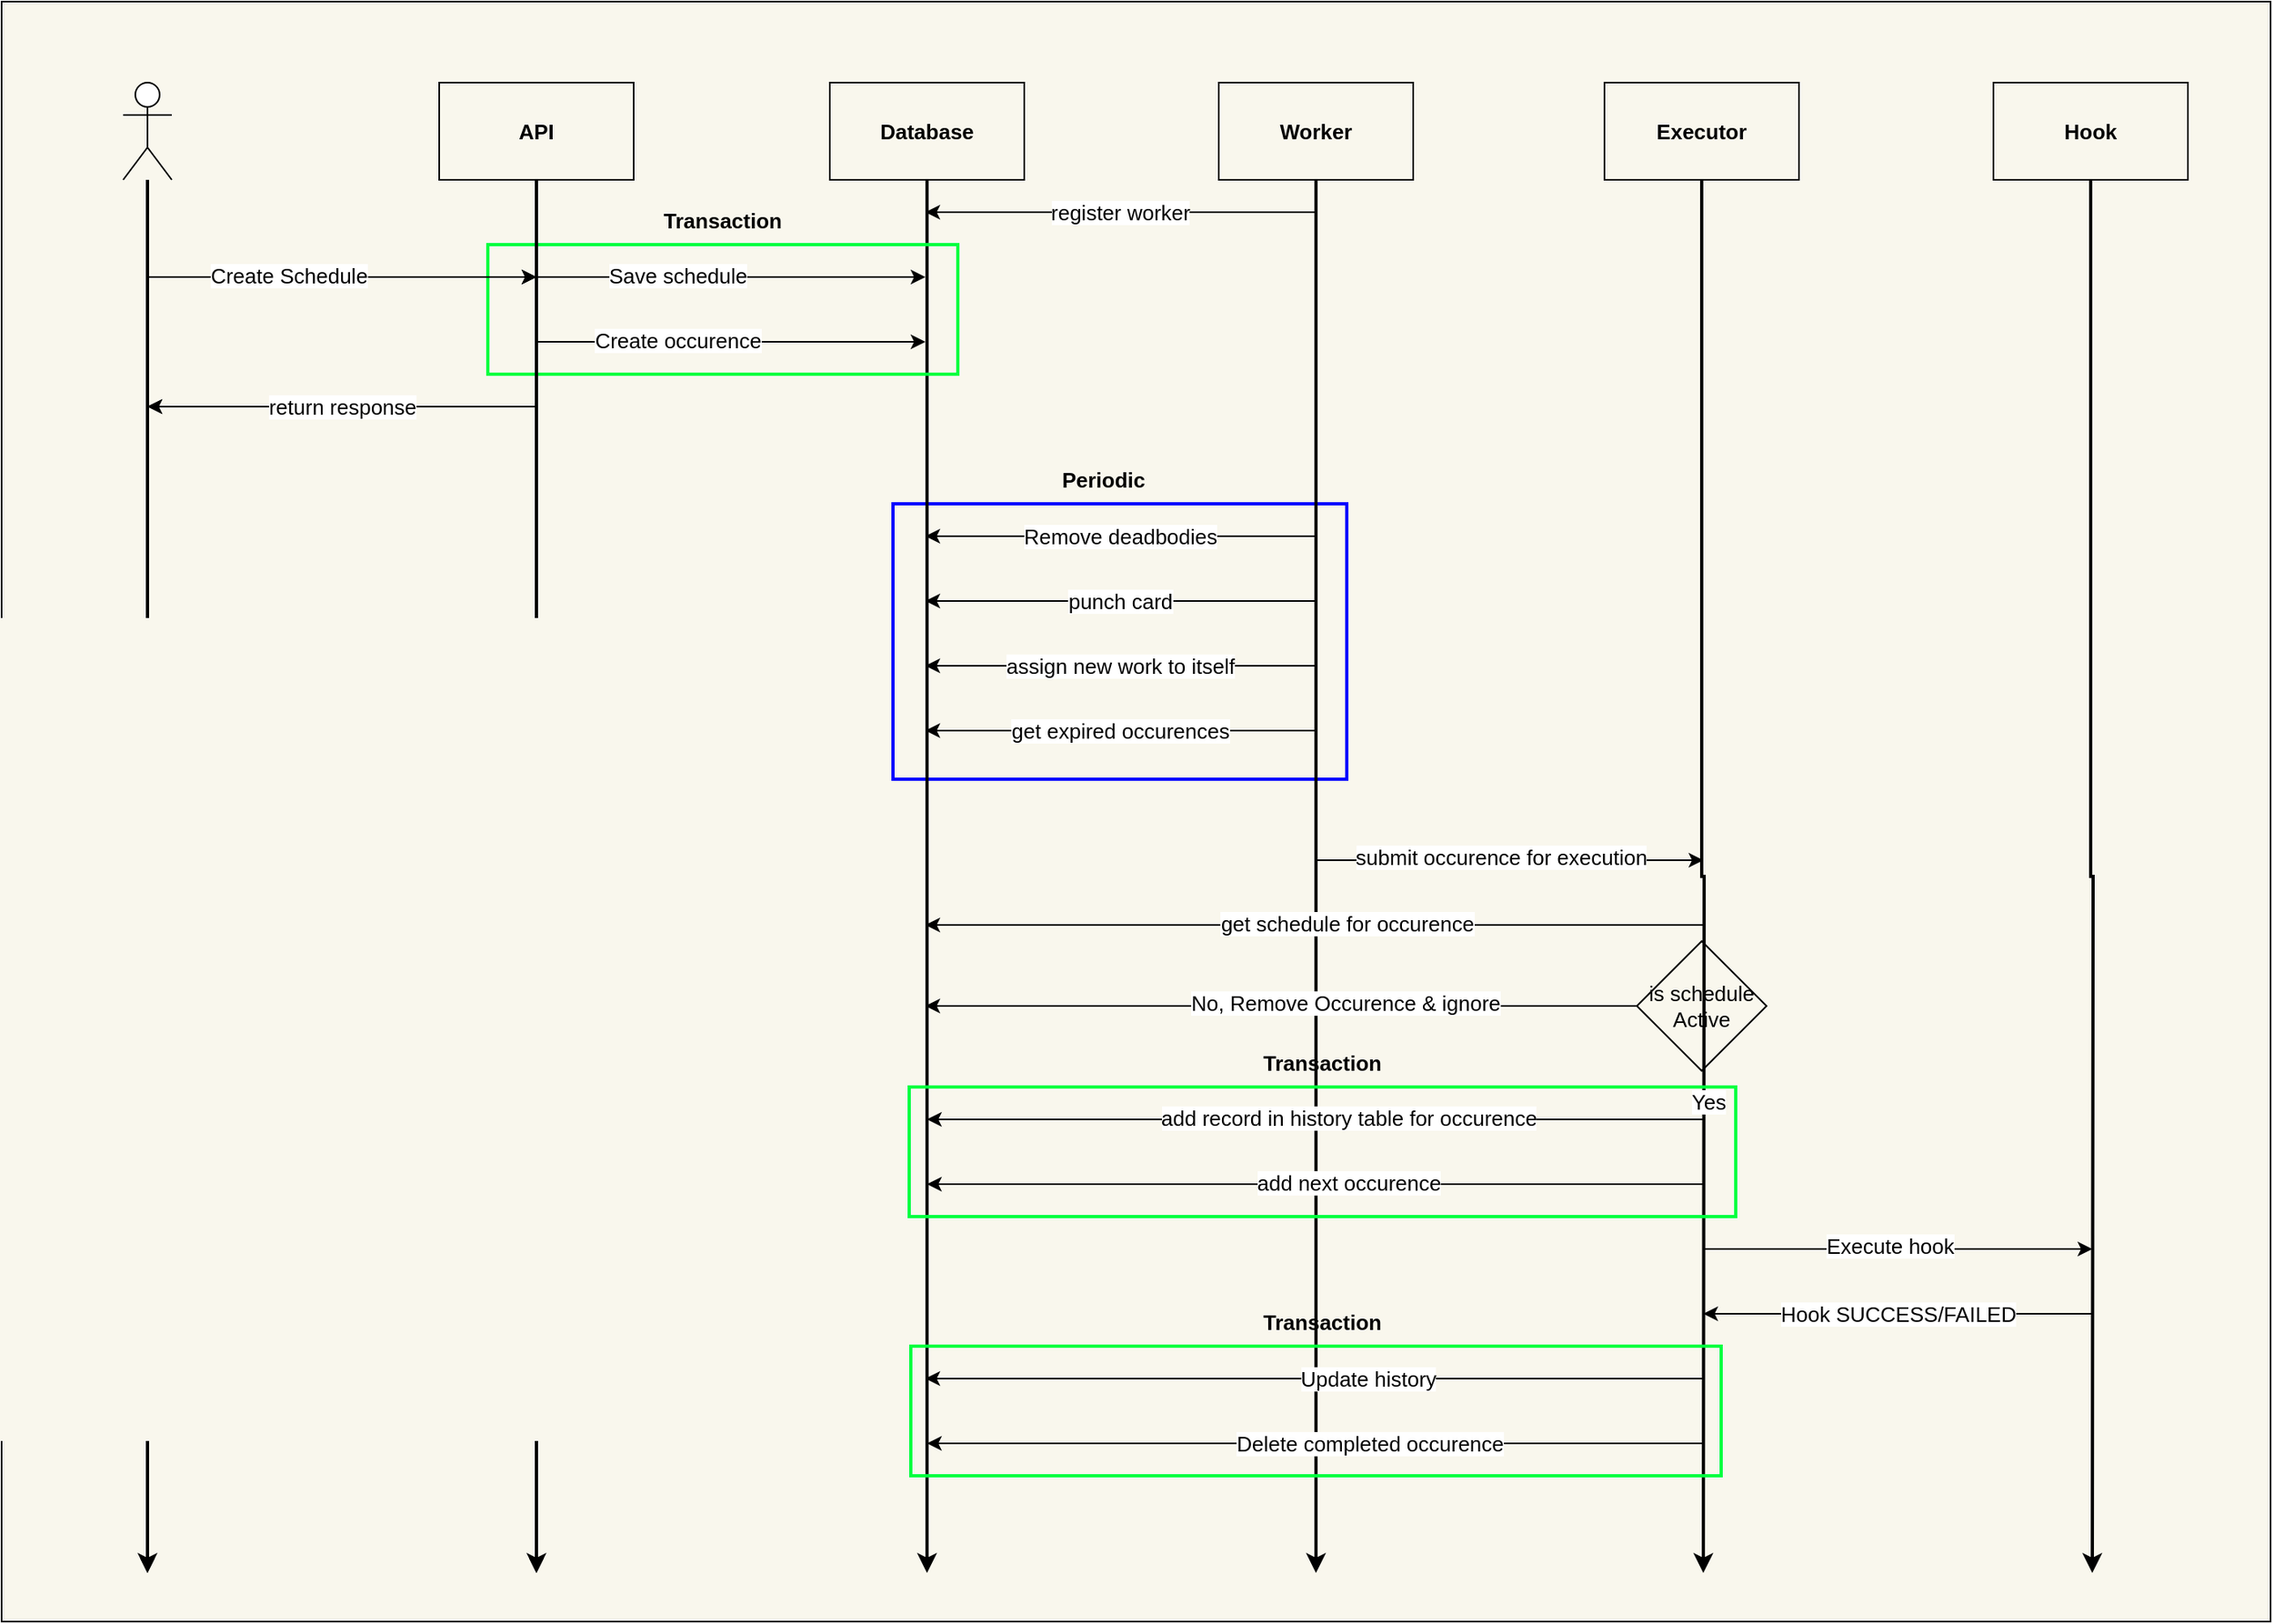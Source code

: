 <mxfile>
    <diagram id="BpIwMMfw0xPvnEg0o2dw" name="Page-1">
        <mxGraphModel dx="1386" dy="784" grid="1" gridSize="10" guides="1" tooltips="1" connect="1" arrows="1" fold="1" page="1" pageScale="1" pageWidth="850" pageHeight="1100" math="0" shadow="0">
            <root>
                <mxCell id="0"/>
                <mxCell id="1" parent="0"/>
                <mxCell id="60" value="" style="rounded=0;whiteSpace=wrap;html=1;fillColor=#f9f7ed;strokeColor=#000000;fontSize=13;" parent="1" vertex="1">
                    <mxGeometry x="10" y="110" width="1400" height="1000" as="geometry"/>
                </mxCell>
                <mxCell id="2" value="" style="rounded=0;whiteSpace=wrap;html=1;fillColor=none;strokeWidth=2;strokeColor=#0000FF;verticalAlign=top;horizontal=0;fontColor=#000000;fontSize=13;" parent="1" vertex="1">
                    <mxGeometry x="560" y="420" width="280" height="170" as="geometry"/>
                </mxCell>
                <mxCell id="3" style="edgeStyle=orthogonalEdgeStyle;rounded=0;orthogonalLoop=1;jettySize=auto;html=1;fontSize=13;fontColor=#000000;" parent="1" source="4" edge="1">
                    <mxGeometry relative="1" as="geometry">
                        <mxPoint x="340" y="1080" as="targetPoint"/>
                    </mxGeometry>
                </mxCell>
                <mxCell id="4" value="API" style="rounded=0;whiteSpace=wrap;html=1;fontSize=13;fillColor=none;strokeColor=#000000;fontColor=#000000;fontStyle=1" parent="1" vertex="1">
                    <mxGeometry x="280" y="160" width="120" height="60" as="geometry"/>
                </mxCell>
                <mxCell id="5" style="edgeStyle=orthogonalEdgeStyle;rounded=0;orthogonalLoop=1;jettySize=auto;html=1;fontSize=13;fontColor=#000000;strokeColor=#000000;strokeWidth=2;" parent="1" source="6" edge="1">
                    <mxGeometry relative="1" as="geometry">
                        <mxPoint x="581" y="1080" as="targetPoint"/>
                    </mxGeometry>
                </mxCell>
                <mxCell id="6" value="Database" style="rounded=0;whiteSpace=wrap;html=1;fontSize=13;fillColor=none;strokeColor=#000000;fontColor=#000000;fontStyle=1" parent="1" vertex="1">
                    <mxGeometry x="521" y="160" width="120" height="60" as="geometry"/>
                </mxCell>
                <mxCell id="7" style="edgeStyle=orthogonalEdgeStyle;rounded=0;orthogonalLoop=1;jettySize=auto;html=1;fontSize=13;fontColor=#000000;" parent="1" edge="1">
                    <mxGeometry relative="1" as="geometry">
                        <mxPoint x="100" y="1080" as="targetPoint"/>
                        <mxPoint x="100" y="220" as="sourcePoint"/>
                    </mxGeometry>
                </mxCell>
                <mxCell id="8" value="" style="endArrow=classic;html=1;rounded=0;fontSize=13;fontColor=#000000;" parent="1" edge="1">
                    <mxGeometry width="50" height="50" relative="1" as="geometry">
                        <mxPoint x="100" y="280" as="sourcePoint"/>
                        <mxPoint x="340" y="280" as="targetPoint"/>
                    </mxGeometry>
                </mxCell>
                <mxCell id="9" value="Create Schedule" style="edgeLabel;html=1;align=center;verticalAlign=middle;resizable=0;points=[];fontSize=13;fontColor=#000000;" parent="8" vertex="1" connectable="0">
                    <mxGeometry x="-0.275" y="1" relative="1" as="geometry">
                        <mxPoint as="offset"/>
                    </mxGeometry>
                </mxCell>
                <mxCell id="10" value="" style="endArrow=classic;html=1;rounded=0;fontSize=13;fontColor=#000000;strokeColor=#000000;" parent="1" edge="1">
                    <mxGeometry width="50" height="50" relative="1" as="geometry">
                        <mxPoint x="340" y="280" as="sourcePoint"/>
                        <mxPoint x="580" y="280" as="targetPoint"/>
                    </mxGeometry>
                </mxCell>
                <mxCell id="11" value="Save schedule" style="edgeLabel;html=1;align=center;verticalAlign=middle;resizable=0;points=[];fontSize=13;fontColor=#000000;labelBackgroundColor=#FFFFFF;" parent="10" vertex="1" connectable="0">
                    <mxGeometry x="-0.275" y="1" relative="1" as="geometry">
                        <mxPoint as="offset"/>
                    </mxGeometry>
                </mxCell>
                <mxCell id="16" value="" style="rounded=0;whiteSpace=wrap;html=1;fillColor=none;strokeWidth=2;strokeColor=#00ff40;fontSize=13;fontColor=#000000;" parent="1" vertex="1">
                    <mxGeometry x="310" y="260" width="290" height="80" as="geometry"/>
                </mxCell>
                <mxCell id="12" value="" style="endArrow=classic;html=1;rounded=0;fontSize=13;fontColor=#000000;strokeColor=#000000;" parent="1" edge="1">
                    <mxGeometry width="50" height="50" relative="1" as="geometry">
                        <mxPoint x="340" y="320" as="sourcePoint"/>
                        <mxPoint x="580" y="320" as="targetPoint"/>
                    </mxGeometry>
                </mxCell>
                <mxCell id="13" value="Create occurence" style="edgeLabel;html=1;align=center;verticalAlign=middle;resizable=0;points=[];fontSize=13;fontColor=#000000;labelBackgroundColor=#FFFFFF;" parent="12" vertex="1" connectable="0">
                    <mxGeometry x="-0.275" y="1" relative="1" as="geometry">
                        <mxPoint as="offset"/>
                    </mxGeometry>
                </mxCell>
                <mxCell id="14" value="" style="endArrow=classic;html=1;rounded=0;fontSize=13;fontColor=#000000;" parent="1" edge="1">
                    <mxGeometry width="50" height="50" relative="1" as="geometry">
                        <mxPoint x="340" y="360" as="sourcePoint"/>
                        <mxPoint x="100" y="360" as="targetPoint"/>
                    </mxGeometry>
                </mxCell>
                <mxCell id="15" value="return response" style="edgeLabel;html=1;align=center;verticalAlign=middle;resizable=0;points=[];fontSize=13;fontColor=#000000;" parent="14" vertex="1" connectable="0">
                    <mxGeometry x="-0.275" y="1" relative="1" as="geometry">
                        <mxPoint x="-33" y="-1" as="offset"/>
                    </mxGeometry>
                </mxCell>
                <mxCell id="17" style="edgeStyle=orthogonalEdgeStyle;rounded=0;orthogonalLoop=1;jettySize=auto;html=1;fontSize=13;fontColor=#000000;strokeColor=#000000;strokeWidth=2;" parent="1" source="18" edge="1">
                    <mxGeometry relative="1" as="geometry">
                        <mxPoint x="821" y="1080" as="targetPoint"/>
                    </mxGeometry>
                </mxCell>
                <mxCell id="18" value="Worker" style="rounded=0;whiteSpace=wrap;html=1;fontSize=13;fillColor=none;strokeColor=#000000;fontColor=#000000;fontStyle=1" parent="1" vertex="1">
                    <mxGeometry x="761" y="160" width="120" height="60" as="geometry"/>
                </mxCell>
                <mxCell id="19" style="edgeStyle=orthogonalEdgeStyle;rounded=0;orthogonalLoop=1;jettySize=auto;html=1;fontSize=13;fontColor=#000000;strokeColor=#000000;strokeWidth=2;" parent="1" source="21" edge="1">
                    <mxGeometry relative="1" as="geometry">
                        <mxPoint x="1060" y="1080" as="targetPoint"/>
                    </mxGeometry>
                </mxCell>
                <mxCell id="20" value="&lt;font style=&quot;font-size: 13px;&quot;&gt;Yes&lt;/font&gt;" style="edgeLabel;html=1;align=center;verticalAlign=middle;resizable=0;points=[];fontColor=#000000;labelBackgroundColor=#FFFFFF;fontSize=13;" parent="19" vertex="1" connectable="0">
                    <mxGeometry x="0.615" y="3" relative="1" as="geometry">
                        <mxPoint y="-125" as="offset"/>
                    </mxGeometry>
                </mxCell>
                <mxCell id="21" value="Executor" style="rounded=0;whiteSpace=wrap;html=1;fontSize=13;fillColor=none;strokeColor=#000000;fontColor=#000000;fontStyle=1" parent="1" vertex="1">
                    <mxGeometry x="999" y="160" width="120" height="60" as="geometry"/>
                </mxCell>
                <mxCell id="22" value="" style="endArrow=classic;html=1;rounded=0;fontSize=13;fontColor=#000000;strokeColor=#000000;" parent="1" edge="1">
                    <mxGeometry width="50" height="50" relative="1" as="geometry">
                        <mxPoint x="820" y="240" as="sourcePoint"/>
                        <mxPoint x="580" y="240" as="targetPoint"/>
                    </mxGeometry>
                </mxCell>
                <mxCell id="23" value="register worker" style="edgeLabel;html=1;align=center;verticalAlign=middle;resizable=0;points=[];fontSize=13;fontColor=#000000;labelBackgroundColor=#FFFFFF;" parent="22" vertex="1" connectable="0">
                    <mxGeometry x="-0.275" y="1" relative="1" as="geometry">
                        <mxPoint x="-33" y="-1" as="offset"/>
                    </mxGeometry>
                </mxCell>
                <mxCell id="24" value="" style="endArrow=classic;html=1;rounded=0;fontSize=13;fontColor=#000000;strokeColor=#000000;" parent="1" edge="1">
                    <mxGeometry width="50" height="50" relative="1" as="geometry">
                        <mxPoint x="820" y="440" as="sourcePoint"/>
                        <mxPoint x="580" y="440" as="targetPoint"/>
                    </mxGeometry>
                </mxCell>
                <mxCell id="25" value="Remove deadbodies" style="edgeLabel;html=1;align=center;verticalAlign=middle;resizable=0;points=[];fontSize=13;fontColor=#000000;labelBackgroundColor=#FFFFFF;" parent="24" vertex="1" connectable="0">
                    <mxGeometry x="-0.275" y="1" relative="1" as="geometry">
                        <mxPoint x="-33" y="-1" as="offset"/>
                    </mxGeometry>
                </mxCell>
                <mxCell id="26" value="" style="endArrow=classic;html=1;rounded=0;fontSize=13;fontColor=#000000;strokeColor=#000000;" parent="1" edge="1">
                    <mxGeometry width="50" height="50" relative="1" as="geometry">
                        <mxPoint x="820" y="480" as="sourcePoint"/>
                        <mxPoint x="580" y="480" as="targetPoint"/>
                    </mxGeometry>
                </mxCell>
                <mxCell id="27" value="punch card" style="edgeLabel;html=1;align=center;verticalAlign=middle;resizable=0;points=[];fontSize=13;fontColor=#000000;labelBackgroundColor=#FFFFFF;" parent="26" vertex="1" connectable="0">
                    <mxGeometry x="-0.275" y="1" relative="1" as="geometry">
                        <mxPoint x="-33" y="-1" as="offset"/>
                    </mxGeometry>
                </mxCell>
                <mxCell id="28" value="" style="endArrow=classic;html=1;rounded=0;fontSize=13;fontColor=#000000;strokeColor=#000000;" parent="1" edge="1">
                    <mxGeometry width="50" height="50" relative="1" as="geometry">
                        <mxPoint x="820" y="560" as="sourcePoint"/>
                        <mxPoint x="580" y="560" as="targetPoint"/>
                    </mxGeometry>
                </mxCell>
                <mxCell id="29" value="get expired occurences" style="edgeLabel;html=1;align=center;verticalAlign=middle;resizable=0;points=[];fontSize=13;fontColor=#000000;labelBackgroundColor=#FFFFFF;" parent="28" vertex="1" connectable="0">
                    <mxGeometry x="-0.275" y="1" relative="1" as="geometry">
                        <mxPoint x="-33" y="-1" as="offset"/>
                    </mxGeometry>
                </mxCell>
                <mxCell id="30" value="" style="endArrow=classic;html=1;rounded=0;fontSize=13;fontColor=#000000;strokeColor=#000000;" parent="1" edge="1">
                    <mxGeometry width="50" height="50" relative="1" as="geometry">
                        <mxPoint x="820" y="520" as="sourcePoint"/>
                        <mxPoint x="580" y="520" as="targetPoint"/>
                    </mxGeometry>
                </mxCell>
                <mxCell id="31" value="assign new work to itself" style="edgeLabel;html=1;align=center;verticalAlign=middle;resizable=0;points=[];fontSize=13;fontColor=#000000;labelBackgroundColor=#FFFFFF;" parent="30" vertex="1" connectable="0">
                    <mxGeometry x="-0.275" y="1" relative="1" as="geometry">
                        <mxPoint x="-33" y="-1" as="offset"/>
                    </mxGeometry>
                </mxCell>
                <mxCell id="32" value="" style="endArrow=classic;html=1;rounded=0;fontSize=13;fontColor=#000000;strokeColor=#000000;" parent="1" edge="1">
                    <mxGeometry width="50" height="50" relative="1" as="geometry">
                        <mxPoint x="820" y="640" as="sourcePoint"/>
                        <mxPoint x="1060" y="640" as="targetPoint"/>
                    </mxGeometry>
                </mxCell>
                <mxCell id="33" value="submit occurence for execution" style="edgeLabel;html=1;align=center;verticalAlign=middle;resizable=0;points=[];fontSize=13;fontColor=#000000;labelBackgroundColor=#FFFFFF;" parent="32" vertex="1" connectable="0">
                    <mxGeometry x="-0.275" y="1" relative="1" as="geometry">
                        <mxPoint x="28" y="-1" as="offset"/>
                    </mxGeometry>
                </mxCell>
                <mxCell id="41" value="" style="rounded=0;whiteSpace=wrap;html=1;fillColor=none;strokeWidth=2;strokeColor=#00ff40;fontSize=13;fontColor=#000000;" parent="1" vertex="1">
                    <mxGeometry x="570" y="780" width="510" height="80" as="geometry"/>
                </mxCell>
                <mxCell id="34" value="" style="endArrow=classic;html=1;rounded=0;fontSize=13;fontColor=#000000;strokeColor=#000000;" parent="1" edge="1">
                    <mxGeometry width="50" height="50" relative="1" as="geometry">
                        <mxPoint x="1060" y="680" as="sourcePoint"/>
                        <mxPoint x="580" y="680" as="targetPoint"/>
                    </mxGeometry>
                </mxCell>
                <mxCell id="35" value="get schedule for occurence" style="edgeLabel;html=1;align=center;verticalAlign=middle;resizable=0;points=[];fontSize=13;fontColor=#000000;labelBackgroundColor=#FFFFFF;" parent="34" vertex="1" connectable="0">
                    <mxGeometry x="-0.275" y="1" relative="1" as="geometry">
                        <mxPoint x="-46" y="-2" as="offset"/>
                    </mxGeometry>
                </mxCell>
                <mxCell id="36" style="edgeStyle=orthogonalEdgeStyle;rounded=0;orthogonalLoop=1;jettySize=auto;html=1;exitX=0;exitY=0.5;exitDx=0;exitDy=0;fontColor=#000000;strokeColor=#000000;fontSize=13;" parent="1" source="38" edge="1">
                    <mxGeometry relative="1" as="geometry">
                        <mxPoint x="580" y="730" as="targetPoint"/>
                    </mxGeometry>
                </mxCell>
                <mxCell id="37" value="No, Remove Occurence &amp;amp; ignore" style="edgeLabel;html=1;align=center;verticalAlign=middle;resizable=0;points=[];fontSize=13;fontColor=#000000;labelBackgroundColor=#FFFFFF;" parent="36" vertex="1" connectable="0">
                    <mxGeometry x="-0.265" y="-2" relative="1" as="geometry">
                        <mxPoint x="-19" as="offset"/>
                    </mxGeometry>
                </mxCell>
                <mxCell id="38" value="&lt;font style=&quot;font-size: 13px;&quot;&gt;is schedule Active&lt;/font&gt;" style="rhombus;whiteSpace=wrap;html=1;fillColor=none;strokeColor=#000000;fontColor=#000000;fontSize=13;" parent="1" vertex="1">
                    <mxGeometry x="1019" y="690" width="80" height="80" as="geometry"/>
                </mxCell>
                <mxCell id="39" value="" style="endArrow=classic;html=1;rounded=0;fontSize=13;fontColor=#000000;strokeColor=#000000;" parent="1" edge="1">
                    <mxGeometry width="50" height="50" relative="1" as="geometry">
                        <mxPoint x="1061" y="800" as="sourcePoint"/>
                        <mxPoint x="581" y="800" as="targetPoint"/>
                    </mxGeometry>
                </mxCell>
                <mxCell id="40" value="add record in history table for occurence" style="edgeLabel;html=1;align=center;verticalAlign=middle;resizable=0;points=[];fontSize=13;fontColor=#000000;labelBackgroundColor=#FFFFFF;" parent="39" vertex="1" connectable="0">
                    <mxGeometry x="-0.275" y="1" relative="1" as="geometry">
                        <mxPoint x="-46" y="-2" as="offset"/>
                    </mxGeometry>
                </mxCell>
                <mxCell id="42" value="" style="endArrow=classic;html=1;rounded=0;fontSize=13;fontColor=#000000;strokeColor=#000000;" parent="1" edge="1">
                    <mxGeometry width="50" height="50" relative="1" as="geometry">
                        <mxPoint x="1061" y="840" as="sourcePoint"/>
                        <mxPoint x="581" y="840" as="targetPoint"/>
                    </mxGeometry>
                </mxCell>
                <mxCell id="43" value="add next occurence" style="edgeLabel;html=1;align=center;verticalAlign=middle;resizable=0;points=[];fontSize=13;fontColor=#000000;labelBackgroundColor=#FFFFFF;" parent="42" vertex="1" connectable="0">
                    <mxGeometry x="-0.275" y="1" relative="1" as="geometry">
                        <mxPoint x="-46" y="-2" as="offset"/>
                    </mxGeometry>
                </mxCell>
                <mxCell id="44" style="edgeStyle=orthogonalEdgeStyle;rounded=0;orthogonalLoop=1;jettySize=auto;html=1;fontColor=#000000;labelBackgroundColor=#000000;strokeColor=#000000;fontSize=13;strokeWidth=2;" parent="1" source="45" edge="1">
                    <mxGeometry relative="1" as="geometry">
                        <mxPoint x="1300" y="1080" as="targetPoint"/>
                    </mxGeometry>
                </mxCell>
                <mxCell id="45" value="Hook" style="rounded=0;whiteSpace=wrap;html=1;fontSize=13;fillColor=none;strokeColor=#000000;fontColor=#000000;fontStyle=1" parent="1" vertex="1">
                    <mxGeometry x="1239" y="160" width="120" height="60" as="geometry"/>
                </mxCell>
                <mxCell id="46" value="" style="endArrow=classic;html=1;rounded=0;fontSize=13;fontColor=#000000;strokeColor=#000000;" parent="1" edge="1">
                    <mxGeometry width="50" height="50" relative="1" as="geometry">
                        <mxPoint x="1060" y="880" as="sourcePoint"/>
                        <mxPoint x="1300" y="880" as="targetPoint"/>
                    </mxGeometry>
                </mxCell>
                <mxCell id="47" value="Execute hook" style="edgeLabel;html=1;align=center;verticalAlign=middle;resizable=0;points=[];fontSize=13;fontColor=#000000;labelBackgroundColor=#FFFFFF;" parent="46" vertex="1" connectable="0">
                    <mxGeometry x="-0.275" y="1" relative="1" as="geometry">
                        <mxPoint x="28" y="-1" as="offset"/>
                    </mxGeometry>
                </mxCell>
                <mxCell id="48" value="" style="endArrow=classic;html=1;rounded=0;fontSize=13;fontColor=#000000;strokeColor=#000000;" parent="1" edge="1">
                    <mxGeometry width="50" height="50" relative="1" as="geometry">
                        <mxPoint x="1300" y="920" as="sourcePoint"/>
                        <mxPoint x="1060" y="920" as="targetPoint"/>
                    </mxGeometry>
                </mxCell>
                <mxCell id="49" value="Hook SUCCESS/FAILED" style="edgeLabel;html=1;align=center;verticalAlign=middle;resizable=0;points=[];fontSize=13;fontColor=#000000;labelBackgroundColor=#FFFFFF;" parent="48" vertex="1" connectable="0">
                    <mxGeometry x="-0.275" y="1" relative="1" as="geometry">
                        <mxPoint x="-33" y="-1" as="offset"/>
                    </mxGeometry>
                </mxCell>
                <mxCell id="54" value="" style="rounded=0;whiteSpace=wrap;html=1;fillColor=none;strokeWidth=2;strokeColor=#00ff40;fontSize=13;fontColor=#000000;" parent="1" vertex="1">
                    <mxGeometry x="571" y="940" width="500" height="80" as="geometry"/>
                </mxCell>
                <mxCell id="50" value="" style="endArrow=classic;html=1;rounded=0;fontSize=13;fontColor=#000000;strokeColor=#000000;" parent="1" edge="1">
                    <mxGeometry width="50" height="50" relative="1" as="geometry">
                        <mxPoint x="1060" y="960" as="sourcePoint"/>
                        <mxPoint x="580" y="960" as="targetPoint"/>
                    </mxGeometry>
                </mxCell>
                <mxCell id="51" value="Update history" style="edgeLabel;html=1;align=center;verticalAlign=middle;resizable=0;points=[];fontSize=13;fontColor=#000000;labelBackgroundColor=#FFFFFF;" parent="50" vertex="1" connectable="0">
                    <mxGeometry x="-0.275" y="1" relative="1" as="geometry">
                        <mxPoint x="-33" y="-1" as="offset"/>
                    </mxGeometry>
                </mxCell>
                <mxCell id="52" value="" style="endArrow=classic;html=1;rounded=0;fontSize=13;fontColor=#000000;strokeColor=#000000;" parent="1" edge="1">
                    <mxGeometry width="50" height="50" relative="1" as="geometry">
                        <mxPoint x="1061" y="1000" as="sourcePoint"/>
                        <mxPoint x="581" y="1000" as="targetPoint"/>
                    </mxGeometry>
                </mxCell>
                <mxCell id="53" value="Delete completed occurence" style="edgeLabel;html=1;align=center;verticalAlign=middle;resizable=0;points=[];fontSize=13;fontColor=#000000;labelBackgroundColor=#FFFFFF;" parent="52" vertex="1" connectable="0">
                    <mxGeometry x="-0.275" y="1" relative="1" as="geometry">
                        <mxPoint x="-33" y="-1" as="offset"/>
                    </mxGeometry>
                </mxCell>
                <mxCell id="55" value="&lt;font style=&quot;font-size: 13px;&quot;&gt;Periodic&lt;/font&gt;" style="text;html=1;strokeColor=none;fillColor=none;align=center;verticalAlign=middle;whiteSpace=wrap;rounded=0;fontStyle=1;fontColor=#000000;fontSize=13;" parent="1" vertex="1">
                    <mxGeometry x="660" y="390" width="60" height="30" as="geometry"/>
                </mxCell>
                <mxCell id="56" value="Transaction" style="text;html=1;strokeColor=none;fillColor=none;align=center;verticalAlign=middle;whiteSpace=wrap;rounded=0;fontSize=13;fontStyle=1;fontColor=#000000;" parent="1" vertex="1">
                    <mxGeometry x="410" y="230" width="90" height="30" as="geometry"/>
                </mxCell>
                <mxCell id="57" value="Transaction" style="text;html=1;strokeColor=none;fillColor=none;align=center;verticalAlign=middle;whiteSpace=wrap;rounded=0;fontSize=13;fontColor=#000000;labelBackgroundColor=none;fontStyle=1" parent="1" vertex="1">
                    <mxGeometry x="780" y="750" width="90" height="30" as="geometry"/>
                </mxCell>
                <mxCell id="58" value="Transaction" style="text;html=1;strokeColor=none;fillColor=none;align=center;verticalAlign=middle;whiteSpace=wrap;rounded=0;fontSize=13;fontStyle=1;fontColor=#000000;" parent="1" vertex="1">
                    <mxGeometry x="780" y="910" width="90" height="30" as="geometry"/>
                </mxCell>
                <mxCell id="59" value="User" style="shape=umlActor;verticalLabelPosition=bottom;verticalAlign=top;html=1;outlineConnect=0;horizontal=0;fontColor=none;strokeColor=#000000;noLabel=1;fontSize=13;" parent="1" vertex="1">
                    <mxGeometry x="85" y="160" width="30" height="60" as="geometry"/>
                </mxCell>
                <mxCell id="61" style="edgeStyle=orthogonalEdgeStyle;rounded=0;orthogonalLoop=1;jettySize=auto;html=1;fontSize=13;fontColor=#000000;strokeColor=#000000;strokeWidth=2;" parent="1" edge="1">
                    <mxGeometry relative="1" as="geometry">
                        <mxPoint x="100" y="1080" as="targetPoint"/>
                        <mxPoint x="100" y="220" as="sourcePoint"/>
                    </mxGeometry>
                </mxCell>
                <mxCell id="62" value="" style="endArrow=classic;html=1;rounded=0;fontSize=13;fontColor=#000000;strokeColor=#000000;" parent="1" edge="1">
                    <mxGeometry width="50" height="50" relative="1" as="geometry">
                        <mxPoint x="100" y="280" as="sourcePoint"/>
                        <mxPoint x="340" y="280" as="targetPoint"/>
                    </mxGeometry>
                </mxCell>
                <mxCell id="63" value="Create Schedule" style="edgeLabel;html=1;align=center;verticalAlign=middle;resizable=0;points=[];fontSize=13;fontColor=#000000;labelBackgroundColor=#FFFFFF;" parent="62" vertex="1" connectable="0">
                    <mxGeometry x="-0.275" y="1" relative="1" as="geometry">
                        <mxPoint as="offset"/>
                    </mxGeometry>
                </mxCell>
                <mxCell id="64" value="" style="endArrow=classic;html=1;rounded=0;fontSize=13;fontColor=#000000;strokeColor=#000000;" parent="1" edge="1">
                    <mxGeometry width="50" height="50" relative="1" as="geometry">
                        <mxPoint x="340" y="360" as="sourcePoint"/>
                        <mxPoint x="100" y="360" as="targetPoint"/>
                    </mxGeometry>
                </mxCell>
                <mxCell id="65" value="return response" style="edgeLabel;html=1;align=center;verticalAlign=middle;resizable=0;points=[];fontSize=13;fontColor=#000000;labelBackgroundColor=#FFFFFF;" parent="64" vertex="1" connectable="0">
                    <mxGeometry x="-0.275" y="1" relative="1" as="geometry">
                        <mxPoint x="-33" y="-1" as="offset"/>
                    </mxGeometry>
                </mxCell>
                <mxCell id="66" style="edgeStyle=orthogonalEdgeStyle;rounded=0;orthogonalLoop=1;jettySize=auto;html=1;fontSize=13;fontColor=#000000;strokeColor=#000000;strokeWidth=2;" parent="1" edge="1">
                    <mxGeometry relative="1" as="geometry">
                        <mxPoint x="340" y="1080" as="targetPoint"/>
                        <mxPoint x="340" y="220" as="sourcePoint"/>
                    </mxGeometry>
                </mxCell>
            </root>
        </mxGraphModel>
    </diagram>
</mxfile>